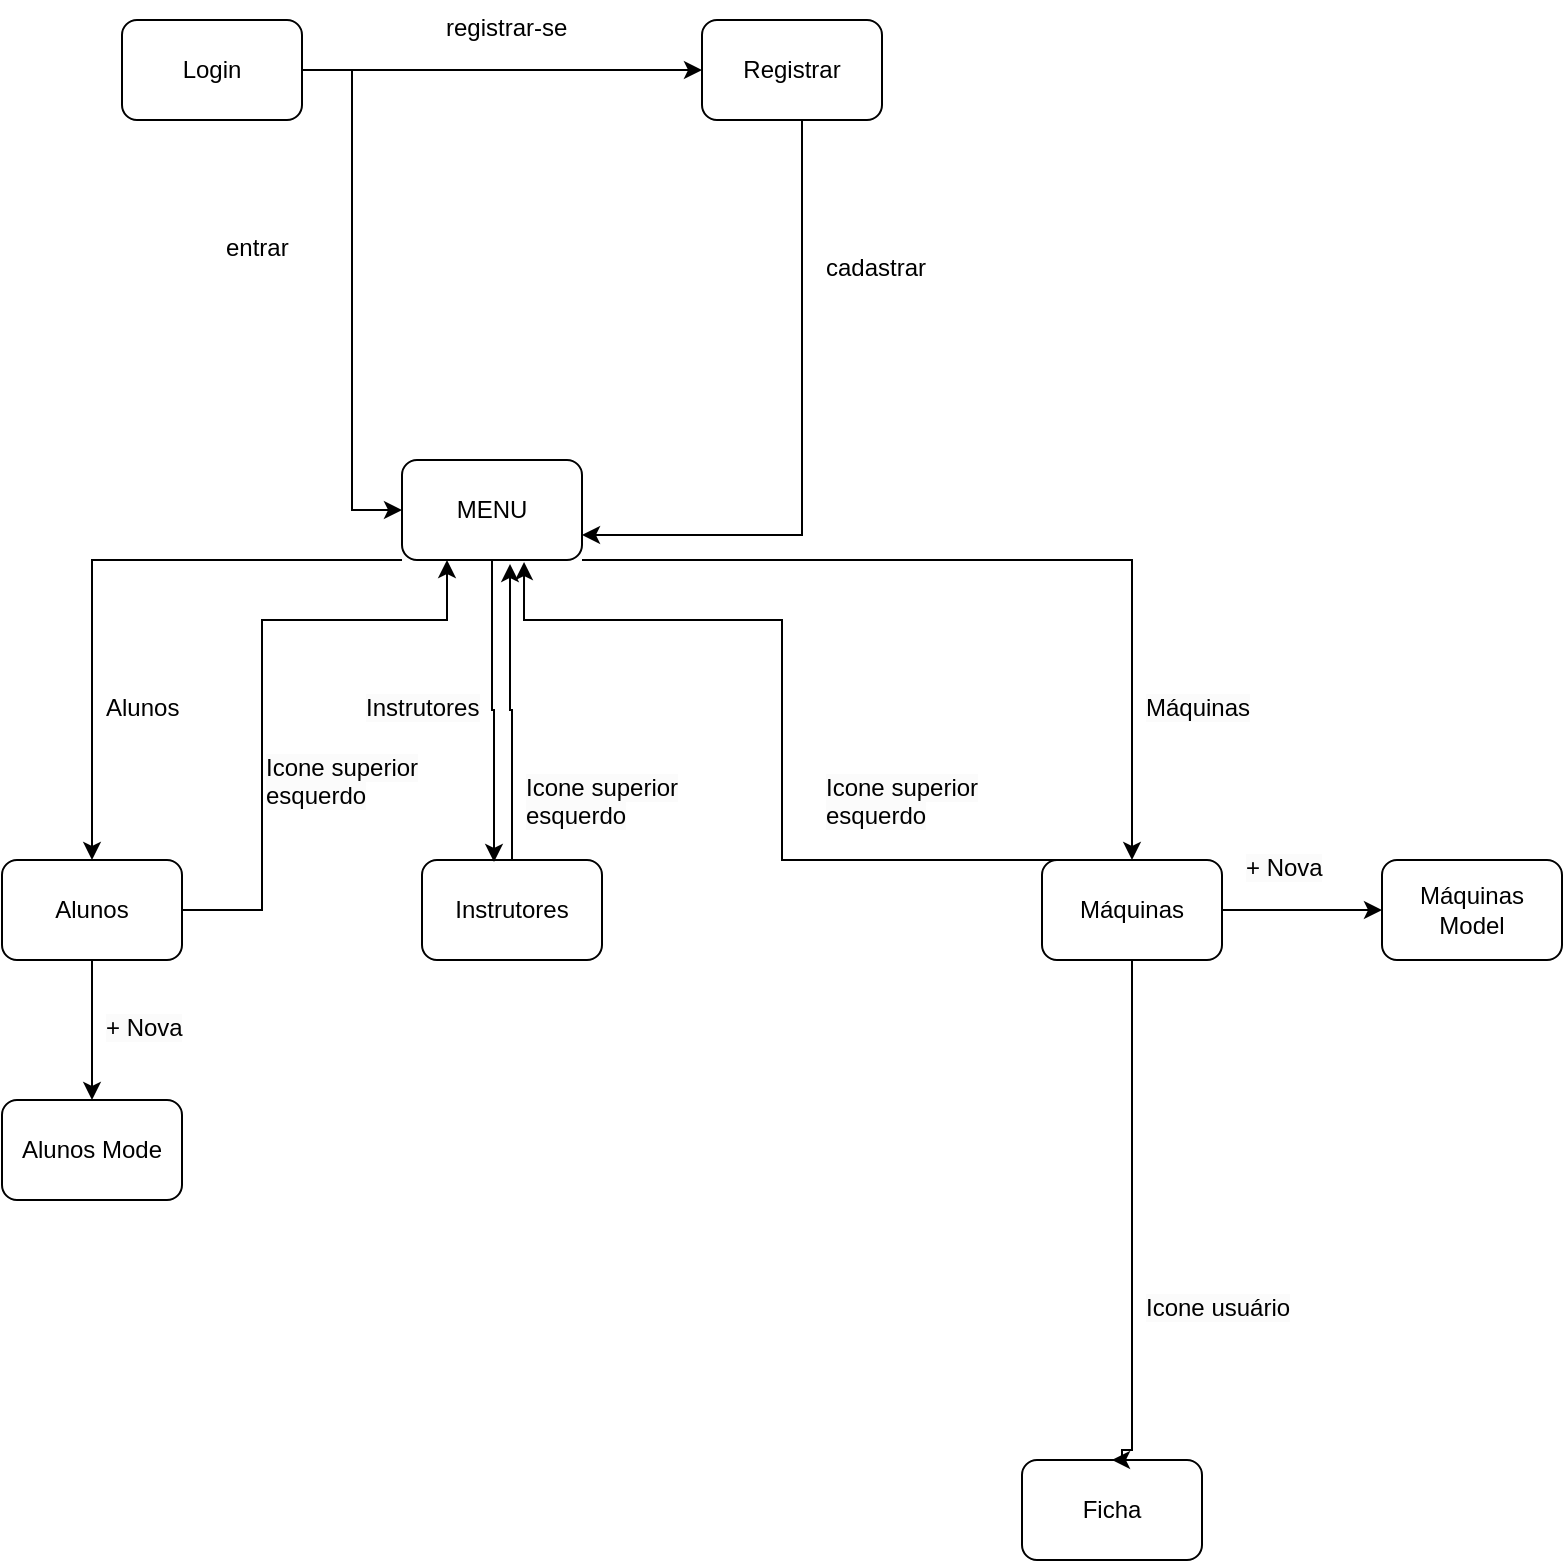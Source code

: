 <mxfile version="25.0.3">
  <diagram name="Página-1" id="H30dwa5pV4RQgGdycLiL">
    <mxGraphModel dx="2219" dy="915" grid="1" gridSize="10" guides="1" tooltips="1" connect="1" arrows="1" fold="1" page="1" pageScale="1" pageWidth="827" pageHeight="1169" math="0" shadow="0">
      <root>
        <mxCell id="0" />
        <mxCell id="1" parent="0" />
        <mxCell id="5jPvE3QHeY-zOVhbr3wq-1" value="MENU" style="rounded=1;whiteSpace=wrap;html=1;" vertex="1" parent="1">
          <mxGeometry x="240" y="310" width="90" height="50" as="geometry" />
        </mxCell>
        <mxCell id="5jPvE3QHeY-zOVhbr3wq-20" style="edgeStyle=orthogonalEdgeStyle;rounded=0;orthogonalLoop=1;jettySize=auto;html=1;entryX=0;entryY=0.5;entryDx=0;entryDy=0;" edge="1" parent="1" source="5jPvE3QHeY-zOVhbr3wq-2" target="5jPvE3QHeY-zOVhbr3wq-1">
          <mxGeometry relative="1" as="geometry" />
        </mxCell>
        <mxCell id="5jPvE3QHeY-zOVhbr3wq-23" style="edgeStyle=orthogonalEdgeStyle;rounded=0;orthogonalLoop=1;jettySize=auto;html=1;" edge="1" parent="1" source="5jPvE3QHeY-zOVhbr3wq-2" target="5jPvE3QHeY-zOVhbr3wq-22">
          <mxGeometry relative="1" as="geometry" />
        </mxCell>
        <mxCell id="5jPvE3QHeY-zOVhbr3wq-2" value="Login" style="rounded=1;whiteSpace=wrap;html=1;" vertex="1" parent="1">
          <mxGeometry x="100" y="90" width="90" height="50" as="geometry" />
        </mxCell>
        <mxCell id="5jPvE3QHeY-zOVhbr3wq-12" value="" style="edgeStyle=orthogonalEdgeStyle;rounded=0;orthogonalLoop=1;jettySize=auto;html=1;" edge="1" parent="1" source="5jPvE3QHeY-zOVhbr3wq-5" target="5jPvE3QHeY-zOVhbr3wq-11">
          <mxGeometry relative="1" as="geometry" />
        </mxCell>
        <mxCell id="5jPvE3QHeY-zOVhbr3wq-5" value="Máquinas" style="rounded=1;whiteSpace=wrap;html=1;" vertex="1" parent="1">
          <mxGeometry x="560" y="510" width="90" height="50" as="geometry" />
        </mxCell>
        <mxCell id="5jPvE3QHeY-zOVhbr3wq-6" value="" style="endArrow=classic;html=1;rounded=0;exitX=1;exitY=1;exitDx=0;exitDy=0;entryX=0.5;entryY=0;entryDx=0;entryDy=0;" edge="1" parent="1" source="5jPvE3QHeY-zOVhbr3wq-1" target="5jPvE3QHeY-zOVhbr3wq-5">
          <mxGeometry width="50" height="50" relative="1" as="geometry">
            <mxPoint x="295" y="370" as="sourcePoint" />
            <mxPoint x="295" y="520" as="targetPoint" />
            <Array as="points">
              <mxPoint x="605" y="360" />
            </Array>
          </mxGeometry>
        </mxCell>
        <mxCell id="5jPvE3QHeY-zOVhbr3wq-7" value="&lt;span style=&quot;color: rgb(0, 0, 0); font-family: Helvetica; font-size: 12px; font-style: normal; font-variant-ligatures: normal; font-variant-caps: normal; font-weight: 400; letter-spacing: normal; orphans: 2; text-align: center; text-indent: 0px; text-transform: none; widows: 2; word-spacing: 0px; -webkit-text-stroke-width: 0px; white-space: normal; background-color: rgb(251, 251, 251); text-decoration-thickness: initial; text-decoration-style: initial; text-decoration-color: initial; display: inline !important; float: none;&quot;&gt;Máquinas&lt;/span&gt;" style="text;whiteSpace=wrap;html=1;" vertex="1" parent="1">
          <mxGeometry x="610" y="420" width="110" height="40" as="geometry" />
        </mxCell>
        <mxCell id="5jPvE3QHeY-zOVhbr3wq-28" value="" style="edgeStyle=orthogonalEdgeStyle;rounded=0;orthogonalLoop=1;jettySize=auto;html=1;" edge="1" parent="1" source="5jPvE3QHeY-zOVhbr3wq-8" target="5jPvE3QHeY-zOVhbr3wq-27">
          <mxGeometry relative="1" as="geometry" />
        </mxCell>
        <mxCell id="5jPvE3QHeY-zOVhbr3wq-35" style="edgeStyle=orthogonalEdgeStyle;rounded=0;orthogonalLoop=1;jettySize=auto;html=1;entryX=0.25;entryY=1;entryDx=0;entryDy=0;" edge="1" parent="1" source="5jPvE3QHeY-zOVhbr3wq-8" target="5jPvE3QHeY-zOVhbr3wq-1">
          <mxGeometry relative="1" as="geometry">
            <mxPoint x="170" y="380" as="targetPoint" />
            <Array as="points">
              <mxPoint x="170" y="535" />
              <mxPoint x="170" y="390" />
              <mxPoint x="263" y="390" />
            </Array>
          </mxGeometry>
        </mxCell>
        <mxCell id="5jPvE3QHeY-zOVhbr3wq-8" value="Alunos" style="rounded=1;whiteSpace=wrap;html=1;" vertex="1" parent="1">
          <mxGeometry x="40" y="510" width="90" height="50" as="geometry" />
        </mxCell>
        <mxCell id="5jPvE3QHeY-zOVhbr3wq-9" value="" style="endArrow=classic;html=1;rounded=0;exitX=0;exitY=1;exitDx=0;exitDy=0;entryX=0.5;entryY=0;entryDx=0;entryDy=0;" edge="1" parent="1" source="5jPvE3QHeY-zOVhbr3wq-1">
          <mxGeometry width="50" height="50" relative="1" as="geometry">
            <mxPoint x="-40" y="360" as="sourcePoint" />
            <mxPoint x="85" y="510" as="targetPoint" />
            <Array as="points">
              <mxPoint x="85" y="360" />
            </Array>
          </mxGeometry>
        </mxCell>
        <mxCell id="5jPvE3QHeY-zOVhbr3wq-10" value="&lt;div style=&quot;text-align: center;&quot;&gt;Alunos&lt;/div&gt;" style="text;whiteSpace=wrap;html=1;" vertex="1" parent="1">
          <mxGeometry x="90" y="420" width="70" height="40" as="geometry" />
        </mxCell>
        <mxCell id="5jPvE3QHeY-zOVhbr3wq-11" value="Máquinas Model" style="rounded=1;whiteSpace=wrap;html=1;" vertex="1" parent="1">
          <mxGeometry x="730" y="510" width="90" height="50" as="geometry" />
        </mxCell>
        <mxCell id="5jPvE3QHeY-zOVhbr3wq-13" value="&lt;span style=&quot;color: rgb(0, 0, 0); font-family: Helvetica; font-size: 12px; font-style: normal; font-variant-ligatures: normal; font-variant-caps: normal; font-weight: 400; letter-spacing: normal; orphans: 2; text-align: center; text-indent: 0px; text-transform: none; widows: 2; word-spacing: 0px; -webkit-text-stroke-width: 0px; white-space: normal; background-color: rgb(251, 251, 251); text-decoration-thickness: initial; text-decoration-style: initial; text-decoration-color: initial; display: inline !important; float: none;&quot;&gt;+ Nova&lt;/span&gt;" style="text;whiteSpace=wrap;html=1;" vertex="1" parent="1">
          <mxGeometry x="660" y="500" width="50" height="30" as="geometry" />
        </mxCell>
        <mxCell id="5jPvE3QHeY-zOVhbr3wq-14" value="" style="endArrow=classic;html=1;rounded=0;exitX=0.25;exitY=0;exitDx=0;exitDy=0;entryX=0.678;entryY=1.02;entryDx=0;entryDy=0;entryPerimeter=0;" edge="1" parent="1" source="5jPvE3QHeY-zOVhbr3wq-5" target="5jPvE3QHeY-zOVhbr3wq-1">
          <mxGeometry width="50" height="50" relative="1" as="geometry">
            <mxPoint x="320" y="370" as="sourcePoint" />
            <mxPoint x="330" y="400" as="targetPoint" />
            <Array as="points">
              <mxPoint x="430" y="510" />
              <mxPoint x="430" y="390" />
              <mxPoint x="301" y="390" />
            </Array>
          </mxGeometry>
        </mxCell>
        <mxCell id="5jPvE3QHeY-zOVhbr3wq-15" value="&lt;span style=&quot;color: rgb(0, 0, 0); font-family: Helvetica; font-size: 12px; font-style: normal; font-variant-ligatures: normal; font-variant-caps: normal; font-weight: 400; letter-spacing: normal; orphans: 2; text-align: center; text-indent: 0px; text-transform: none; widows: 2; word-spacing: 0px; -webkit-text-stroke-width: 0px; white-space: normal; background-color: rgb(251, 251, 251); text-decoration-thickness: initial; text-decoration-style: initial; text-decoration-color: initial; display: inline !important; float: none;&quot;&gt;Icone superior esquerdo&lt;/span&gt;" style="text;whiteSpace=wrap;html=1;" vertex="1" parent="1">
          <mxGeometry x="450" y="460" width="110" height="40" as="geometry" />
        </mxCell>
        <mxCell id="5jPvE3QHeY-zOVhbr3wq-16" value="Ficha" style="rounded=1;whiteSpace=wrap;html=1;" vertex="1" parent="1">
          <mxGeometry x="550" y="810" width="90" height="50" as="geometry" />
        </mxCell>
        <mxCell id="5jPvE3QHeY-zOVhbr3wq-17" value="" style="edgeStyle=orthogonalEdgeStyle;rounded=0;orthogonalLoop=1;jettySize=auto;html=1;entryX=0.5;entryY=0;entryDx=0;entryDy=0;exitX=0.5;exitY=1;exitDx=0;exitDy=0;" edge="1" parent="1" source="5jPvE3QHeY-zOVhbr3wq-5" target="5jPvE3QHeY-zOVhbr3wq-16">
          <mxGeometry relative="1" as="geometry">
            <mxPoint x="450" y="610" as="sourcePoint" />
            <mxPoint x="590" y="545" as="targetPoint" />
            <Array as="points">
              <mxPoint x="605" y="805" />
              <mxPoint x="600" y="805" />
              <mxPoint x="600" y="810" />
            </Array>
          </mxGeometry>
        </mxCell>
        <mxCell id="5jPvE3QHeY-zOVhbr3wq-18" value="&lt;span style=&quot;color: rgb(0, 0, 0); font-family: Helvetica; font-size: 12px; font-style: normal; font-variant-ligatures: normal; font-variant-caps: normal; font-weight: 400; letter-spacing: normal; orphans: 2; text-align: center; text-indent: 0px; text-transform: none; widows: 2; word-spacing: 0px; -webkit-text-stroke-width: 0px; white-space: normal; background-color: rgb(251, 251, 251); text-decoration-thickness: initial; text-decoration-style: initial; text-decoration-color: initial; display: inline !important; float: none;&quot;&gt;Icone usuário&lt;/span&gt;" style="text;whiteSpace=wrap;html=1;" vertex="1" parent="1">
          <mxGeometry x="610" y="720" width="110" height="40" as="geometry" />
        </mxCell>
        <mxCell id="5jPvE3QHeY-zOVhbr3wq-21" value="&lt;div style=&quot;text-align: center;&quot;&gt;entrar&lt;/div&gt;" style="text;whiteSpace=wrap;html=1;" vertex="1" parent="1">
          <mxGeometry x="150" y="190" width="70" height="40" as="geometry" />
        </mxCell>
        <mxCell id="5jPvE3QHeY-zOVhbr3wq-25" style="edgeStyle=orthogonalEdgeStyle;rounded=0;orthogonalLoop=1;jettySize=auto;html=1;entryX=1;entryY=0.75;entryDx=0;entryDy=0;" edge="1" parent="1" source="5jPvE3QHeY-zOVhbr3wq-22" target="5jPvE3QHeY-zOVhbr3wq-1">
          <mxGeometry relative="1" as="geometry">
            <Array as="points">
              <mxPoint x="440" y="348" />
            </Array>
          </mxGeometry>
        </mxCell>
        <mxCell id="5jPvE3QHeY-zOVhbr3wq-22" value="Registrar" style="rounded=1;whiteSpace=wrap;html=1;" vertex="1" parent="1">
          <mxGeometry x="390" y="90" width="90" height="50" as="geometry" />
        </mxCell>
        <mxCell id="5jPvE3QHeY-zOVhbr3wq-24" value="&lt;div style=&quot;text-align: center;&quot;&gt;registrar-se&lt;/div&gt;" style="text;whiteSpace=wrap;html=1;" vertex="1" parent="1">
          <mxGeometry x="260" y="80" width="70" height="40" as="geometry" />
        </mxCell>
        <mxCell id="5jPvE3QHeY-zOVhbr3wq-26" value="&lt;div style=&quot;text-align: center;&quot;&gt;cadastrar&lt;/div&gt;" style="text;whiteSpace=wrap;html=1;" vertex="1" parent="1">
          <mxGeometry x="450" y="200" width="70" height="40" as="geometry" />
        </mxCell>
        <mxCell id="5jPvE3QHeY-zOVhbr3wq-27" value="Alunos Mode" style="rounded=1;whiteSpace=wrap;html=1;" vertex="1" parent="1">
          <mxGeometry x="40" y="630" width="90" height="50" as="geometry" />
        </mxCell>
        <mxCell id="5jPvE3QHeY-zOVhbr3wq-29" value="&lt;span style=&quot;color: rgb(0, 0, 0); font-family: Helvetica; font-size: 12px; font-style: normal; font-variant-ligatures: normal; font-variant-caps: normal; font-weight: 400; letter-spacing: normal; orphans: 2; text-align: center; text-indent: 0px; text-transform: none; widows: 2; word-spacing: 0px; -webkit-text-stroke-width: 0px; white-space: normal; background-color: rgb(251, 251, 251); text-decoration-thickness: initial; text-decoration-style: initial; text-decoration-color: initial; display: inline !important; float: none;&quot;&gt;+ Nova&lt;/span&gt;" style="text;whiteSpace=wrap;html=1;" vertex="1" parent="1">
          <mxGeometry x="90" y="580" width="50" height="30" as="geometry" />
        </mxCell>
        <mxCell id="5jPvE3QHeY-zOVhbr3wq-30" value="Instrutores" style="rounded=1;whiteSpace=wrap;html=1;" vertex="1" parent="1">
          <mxGeometry x="250" y="510" width="90" height="50" as="geometry" />
        </mxCell>
        <mxCell id="5jPvE3QHeY-zOVhbr3wq-31" style="edgeStyle=orthogonalEdgeStyle;rounded=0;orthogonalLoop=1;jettySize=auto;html=1;entryX=0.4;entryY=0.02;entryDx=0;entryDy=0;entryPerimeter=0;" edge="1" parent="1" source="5jPvE3QHeY-zOVhbr3wq-1" target="5jPvE3QHeY-zOVhbr3wq-30">
          <mxGeometry relative="1" as="geometry" />
        </mxCell>
        <mxCell id="5jPvE3QHeY-zOVhbr3wq-32" value="&lt;span style=&quot;color: rgb(0, 0, 0); font-family: Helvetica; font-size: 12px; font-style: normal; font-variant-ligatures: normal; font-variant-caps: normal; font-weight: 400; letter-spacing: normal; orphans: 2; text-align: center; text-indent: 0px; text-transform: none; widows: 2; word-spacing: 0px; -webkit-text-stroke-width: 0px; white-space: normal; background-color: rgb(251, 251, 251); text-decoration-thickness: initial; text-decoration-style: initial; text-decoration-color: initial; display: inline !important; float: none;&quot;&gt;Instrutores&lt;/span&gt;" style="text;whiteSpace=wrap;html=1;" vertex="1" parent="1">
          <mxGeometry x="220" y="420" width="110" height="40" as="geometry" />
        </mxCell>
        <mxCell id="5jPvE3QHeY-zOVhbr3wq-33" style="edgeStyle=orthogonalEdgeStyle;rounded=0;orthogonalLoop=1;jettySize=auto;html=1;entryX=0.6;entryY=1.04;entryDx=0;entryDy=0;entryPerimeter=0;" edge="1" parent="1" source="5jPvE3QHeY-zOVhbr3wq-30" target="5jPvE3QHeY-zOVhbr3wq-1">
          <mxGeometry relative="1" as="geometry" />
        </mxCell>
        <mxCell id="5jPvE3QHeY-zOVhbr3wq-34" value="&lt;span style=&quot;color: rgb(0, 0, 0); font-family: Helvetica; font-size: 12px; font-style: normal; font-variant-ligatures: normal; font-variant-caps: normal; font-weight: 400; letter-spacing: normal; orphans: 2; text-align: center; text-indent: 0px; text-transform: none; widows: 2; word-spacing: 0px; -webkit-text-stroke-width: 0px; white-space: normal; background-color: rgb(251, 251, 251); text-decoration-thickness: initial; text-decoration-style: initial; text-decoration-color: initial; display: inline !important; float: none;&quot;&gt;Icone superior esquerdo&lt;/span&gt;" style="text;whiteSpace=wrap;html=1;" vertex="1" parent="1">
          <mxGeometry x="300" y="460" width="110" height="40" as="geometry" />
        </mxCell>
        <mxCell id="5jPvE3QHeY-zOVhbr3wq-36" value="&lt;span style=&quot;color: rgb(0, 0, 0); font-family: Helvetica; font-size: 12px; font-style: normal; font-variant-ligatures: normal; font-variant-caps: normal; font-weight: 400; letter-spacing: normal; orphans: 2; text-align: center; text-indent: 0px; text-transform: none; widows: 2; word-spacing: 0px; -webkit-text-stroke-width: 0px; white-space: normal; background-color: rgb(251, 251, 251); text-decoration-thickness: initial; text-decoration-style: initial; text-decoration-color: initial; display: inline !important; float: none;&quot;&gt;Icone superior esquerdo&lt;/span&gt;" style="text;whiteSpace=wrap;html=1;" vertex="1" parent="1">
          <mxGeometry x="170" y="450" width="110" height="40" as="geometry" />
        </mxCell>
      </root>
    </mxGraphModel>
  </diagram>
</mxfile>
